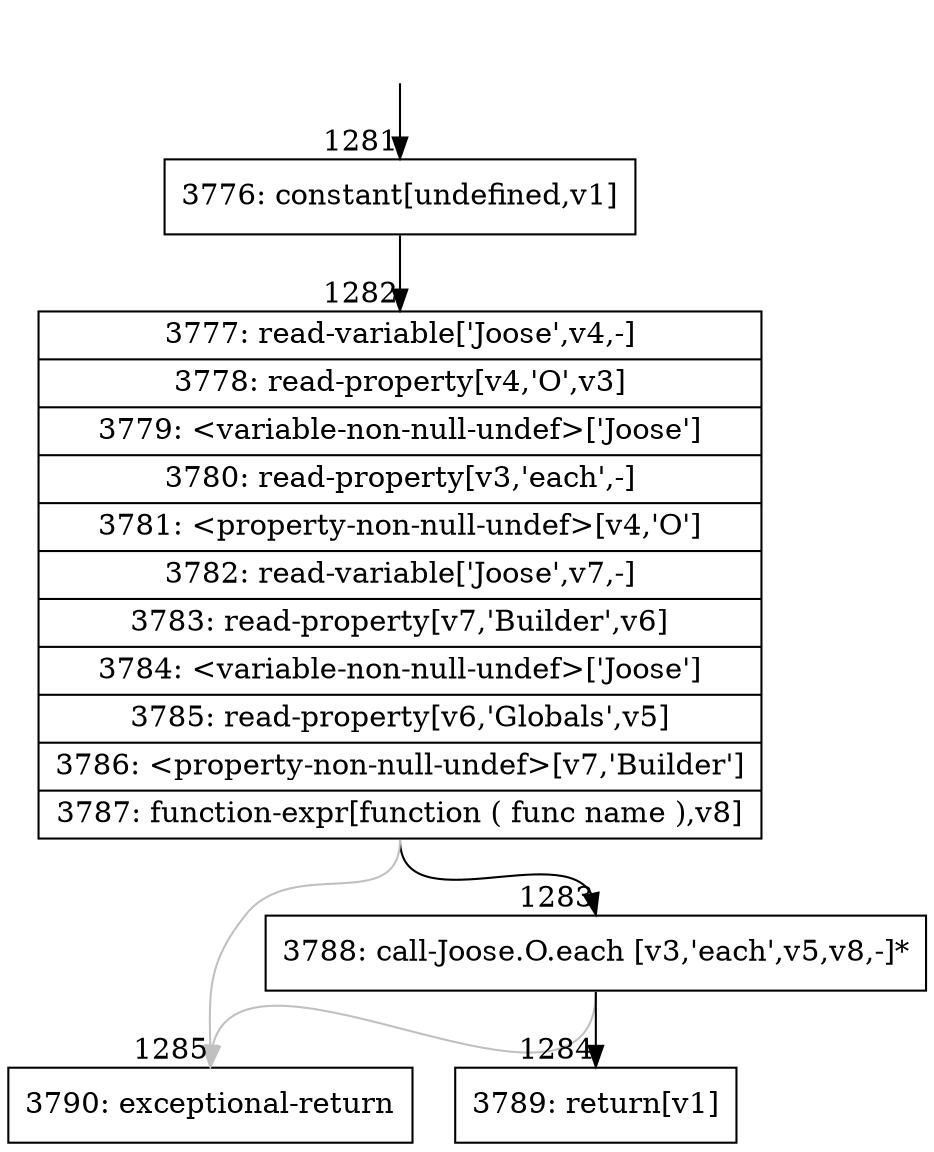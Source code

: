 digraph {
rankdir="TD"
BB_entry157[shape=none,label=""];
BB_entry157 -> BB1281 [tailport=s, headport=n, headlabel="    1281"]
BB1281 [shape=record label="{3776: constant[undefined,v1]}" ] 
BB1281 -> BB1282 [tailport=s, headport=n, headlabel="      1282"]
BB1282 [shape=record label="{3777: read-variable['Joose',v4,-]|3778: read-property[v4,'O',v3]|3779: \<variable-non-null-undef\>['Joose']|3780: read-property[v3,'each',-]|3781: \<property-non-null-undef\>[v4,'O']|3782: read-variable['Joose',v7,-]|3783: read-property[v7,'Builder',v6]|3784: \<variable-non-null-undef\>['Joose']|3785: read-property[v6,'Globals',v5]|3786: \<property-non-null-undef\>[v7,'Builder']|3787: function-expr[function ( func name ),v8]}" ] 
BB1282 -> BB1283 [tailport=s, headport=n, headlabel="      1283"]
BB1282 -> BB1285 [tailport=s, headport=n, color=gray, headlabel="      1285"]
BB1283 [shape=record label="{3788: call-Joose.O.each [v3,'each',v5,v8,-]*}" ] 
BB1283 -> BB1284 [tailport=s, headport=n, headlabel="      1284"]
BB1283 -> BB1285 [tailport=s, headport=n, color=gray]
BB1284 [shape=record label="{3789: return[v1]}" ] 
BB1285 [shape=record label="{3790: exceptional-return}" ] 
//#$~ 1476
}
